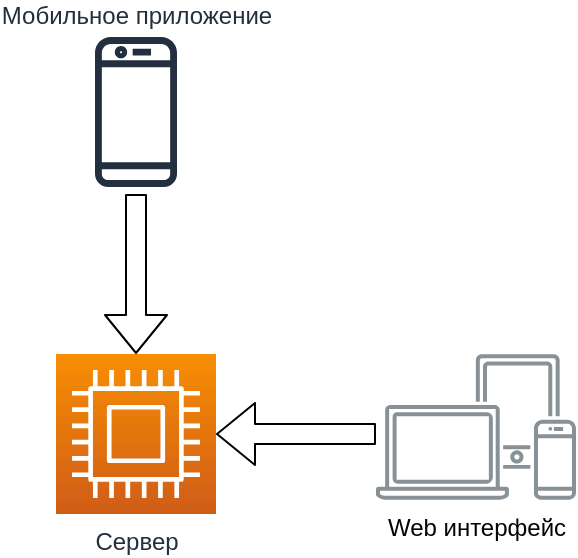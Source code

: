<mxfile version="13.7.3" type="device"><diagram id="128ZKq92SfviURTbcncV" name="Страница 1"><mxGraphModel dx="981" dy="567" grid="1" gridSize="10" guides="1" tooltips="1" connect="1" arrows="1" fold="1" page="1" pageScale="1" pageWidth="827" pageHeight="1169" math="0" shadow="0"><root><mxCell id="0"/><mxCell id="1" parent="0"/><mxCell id="XDTC98vFRTj8snmWlLJH-1" value="Сервер" style="outlineConnect=0;fontColor=#232F3E;gradientColor=#F78E04;gradientDirection=north;fillColor=#D05C17;strokeColor=#ffffff;dashed=0;verticalLabelPosition=bottom;verticalAlign=top;align=center;html=1;fontSize=12;fontStyle=0;aspect=fixed;shape=mxgraph.aws4.resourceIcon;resIcon=mxgraph.aws4.compute;" vertex="1" parent="1"><mxGeometry x="280" y="320" width="80" height="80" as="geometry"/></mxCell><mxCell id="XDTC98vFRTj8snmWlLJH-2" value="Мобильное приложение" style="outlineConnect=0;fontColor=#232F3E;gradientColor=none;fillColor=#232F3E;strokeColor=none;dashed=0;verticalLabelPosition=top;verticalAlign=bottom;align=center;html=1;fontSize=12;fontStyle=0;aspect=fixed;pointerEvents=1;shape=mxgraph.aws4.mobile_client;labelPosition=center;" vertex="1" parent="1"><mxGeometry x="299.5" y="160" width="41" height="78" as="geometry"/></mxCell><mxCell id="XDTC98vFRTj8snmWlLJH-3" value="&lt;font color=&quot;#050505&quot;&gt;Web интерфейс&lt;/font&gt;" style="outlineConnect=0;gradientColor=none;fontColor=#545B64;strokeColor=none;fillColor=#879196;dashed=0;verticalLabelPosition=bottom;verticalAlign=top;align=center;html=1;fontSize=12;fontStyle=0;aspect=fixed;shape=mxgraph.aws4.illustration_devices;pointerEvents=1" vertex="1" parent="1"><mxGeometry x="440" y="320" width="100" height="73" as="geometry"/></mxCell><mxCell id="XDTC98vFRTj8snmWlLJH-4" value="" style="shape=flexArrow;endArrow=classic;html=1;" edge="1" parent="1"><mxGeometry width="50" height="50" relative="1" as="geometry"><mxPoint x="440" y="360" as="sourcePoint"/><mxPoint x="360" y="360" as="targetPoint"/></mxGeometry></mxCell><mxCell id="XDTC98vFRTj8snmWlLJH-5" value="" style="shape=flexArrow;endArrow=classic;html=1;" edge="1" parent="1"><mxGeometry width="50" height="50" relative="1" as="geometry"><mxPoint x="320" y="240" as="sourcePoint"/><mxPoint x="320" y="320" as="targetPoint"/></mxGeometry></mxCell></root></mxGraphModel></diagram></mxfile>